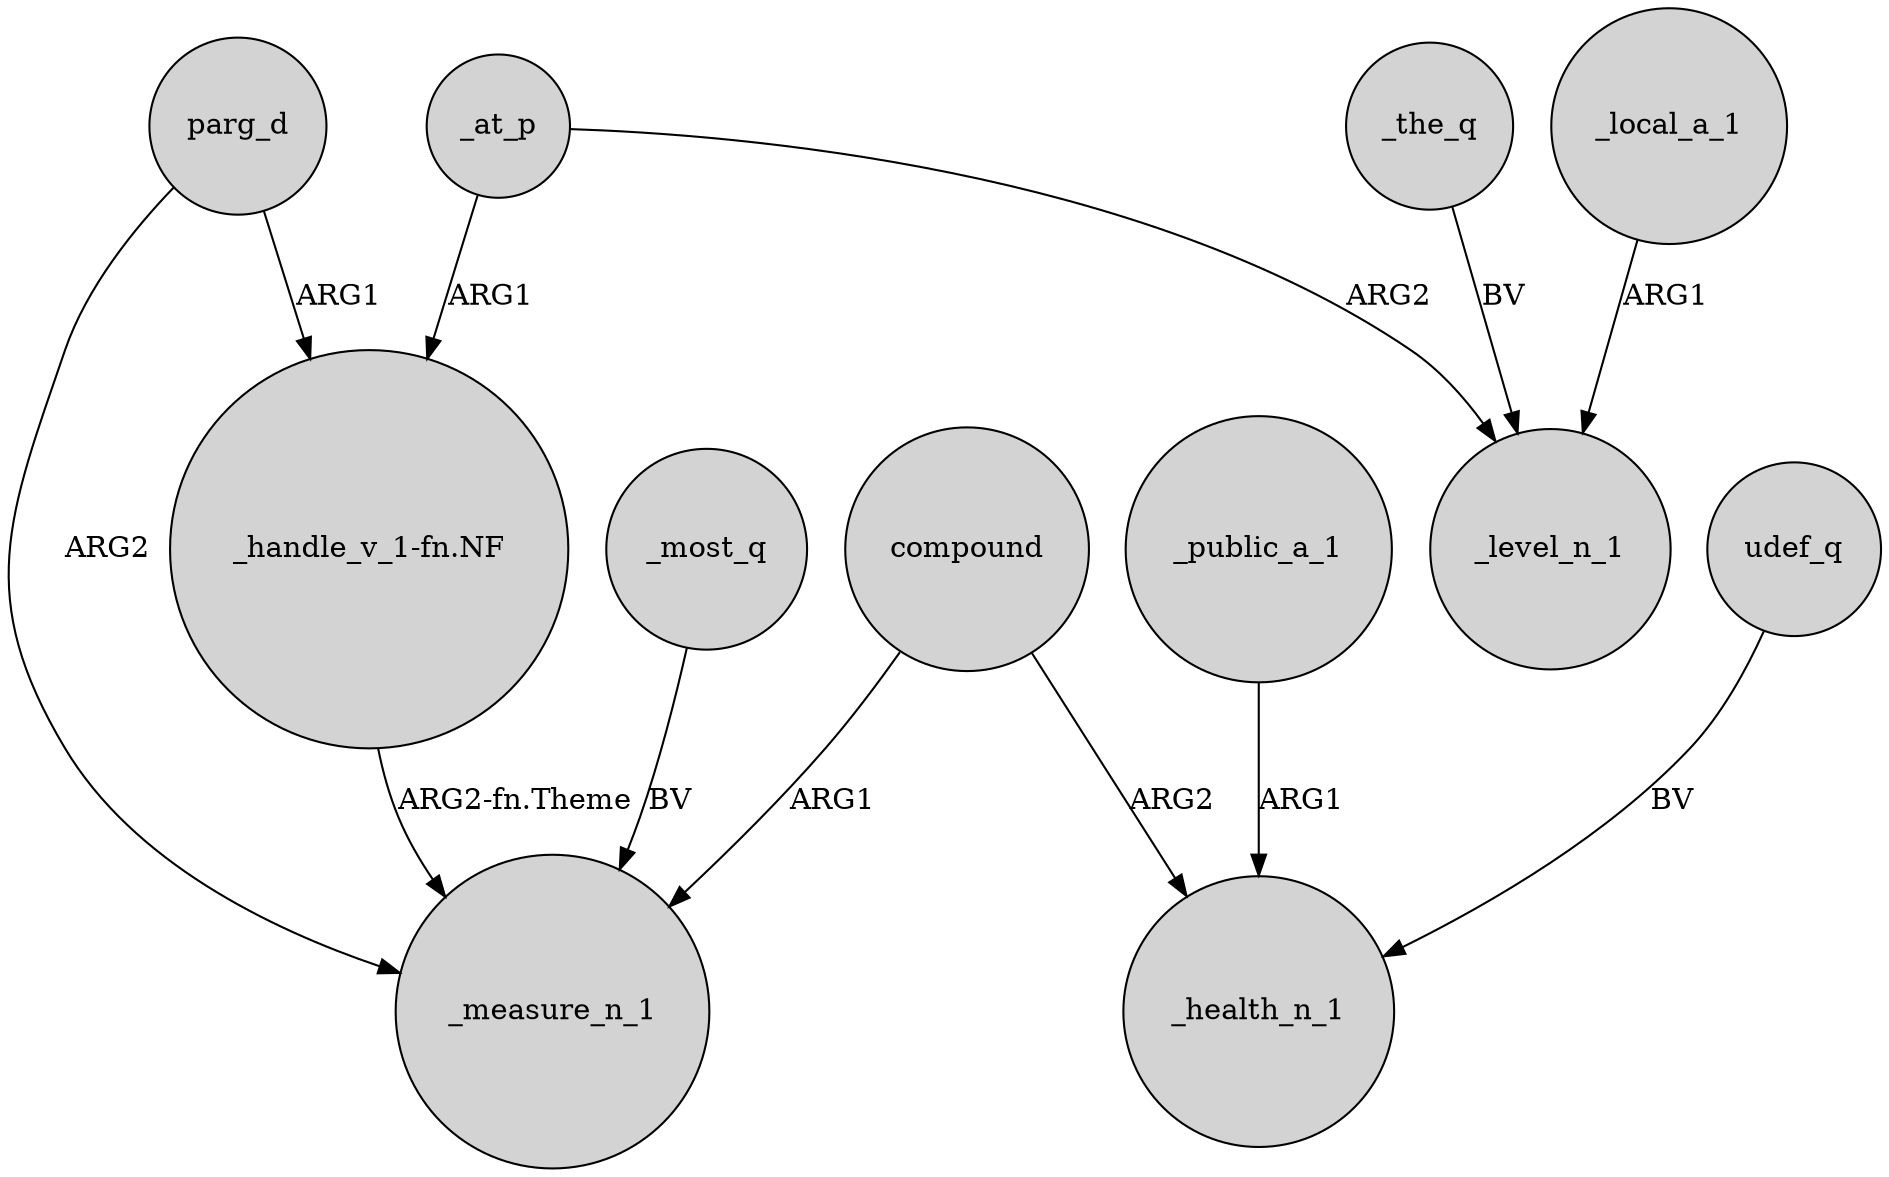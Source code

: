 digraph {
	node [shape=circle style=filled]
	parg_d -> _measure_n_1 [label=ARG2]
	compound -> _health_n_1 [label=ARG2]
	"_handle_v_1-fn.NF" -> _measure_n_1 [label="ARG2-fn.Theme"]
	_public_a_1 -> _health_n_1 [label=ARG1]
	parg_d -> "_handle_v_1-fn.NF" [label=ARG1]
	udef_q -> _health_n_1 [label=BV]
	_at_p -> "_handle_v_1-fn.NF" [label=ARG1]
	_the_q -> _level_n_1 [label=BV]
	_most_q -> _measure_n_1 [label=BV]
	_local_a_1 -> _level_n_1 [label=ARG1]
	compound -> _measure_n_1 [label=ARG1]
	_at_p -> _level_n_1 [label=ARG2]
}
